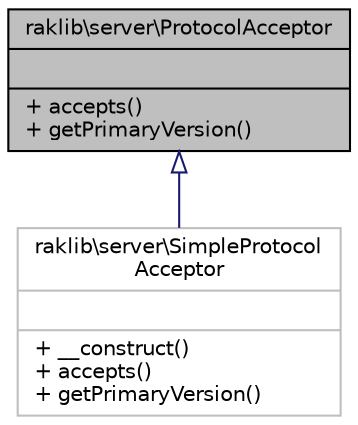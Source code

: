 digraph "raklib\server\ProtocolAcceptor"
{
 // INTERACTIVE_SVG=YES
 // LATEX_PDF_SIZE
  edge [fontname="Helvetica",fontsize="10",labelfontname="Helvetica",labelfontsize="10"];
  node [fontname="Helvetica",fontsize="10",shape=record];
  Node1 [label="{raklib\\server\\ProtocolAcceptor\n||+ accepts()\l+ getPrimaryVersion()\l}",height=0.2,width=0.4,color="black", fillcolor="grey75", style="filled", fontcolor="black",tooltip=" "];
  Node1 -> Node2 [dir="back",color="midnightblue",fontsize="10",style="solid",arrowtail="onormal",fontname="Helvetica"];
  Node2 [label="{raklib\\server\\SimpleProtocol\lAcceptor\n||+ __construct()\l+ accepts()\l+ getPrimaryVersion()\l}",height=0.2,width=0.4,color="grey75", fillcolor="white", style="filled",URL="$d2/d81/classraklib_1_1server_1_1_simple_protocol_acceptor.html",tooltip=" "];
}
